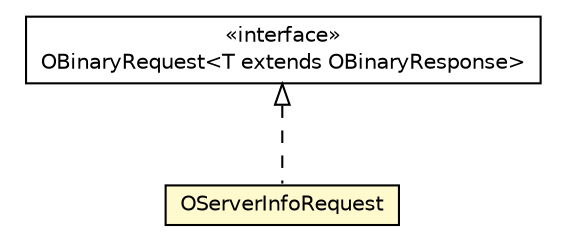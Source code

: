 #!/usr/local/bin/dot
#
# Class diagram 
# Generated by UMLGraph version R5_6-24-gf6e263 (http://www.umlgraph.org/)
#

digraph G {
	edge [fontname="Helvetica",fontsize=10,labelfontname="Helvetica",labelfontsize=10];
	node [fontname="Helvetica",fontsize=10,shape=plaintext];
	nodesep=0.25;
	ranksep=0.5;
	// com.orientechnologies.orient.client.remote.OBinaryRequest<T extends com.orientechnologies.orient.client.remote.OBinaryResponse>
	c6642672 [label=<<table title="com.orientechnologies.orient.client.remote.OBinaryRequest" border="0" cellborder="1" cellspacing="0" cellpadding="2" port="p" href="../OBinaryRequest.html">
		<tr><td><table border="0" cellspacing="0" cellpadding="1">
<tr><td align="center" balign="center"> &#171;interface&#187; </td></tr>
<tr><td align="center" balign="center"> OBinaryRequest&lt;T extends OBinaryResponse&gt; </td></tr>
		</table></td></tr>
		</table>>, URL="../OBinaryRequest.html", fontname="Helvetica", fontcolor="black", fontsize=10.0];
	// com.orientechnologies.orient.client.remote.message.OServerInfoRequest
	c6642730 [label=<<table title="com.orientechnologies.orient.client.remote.message.OServerInfoRequest" border="0" cellborder="1" cellspacing="0" cellpadding="2" port="p" bgcolor="lemonChiffon" href="./OServerInfoRequest.html">
		<tr><td><table border="0" cellspacing="0" cellpadding="1">
<tr><td align="center" balign="center"> OServerInfoRequest </td></tr>
		</table></td></tr>
		</table>>, URL="./OServerInfoRequest.html", fontname="Helvetica", fontcolor="black", fontsize=10.0];
	//com.orientechnologies.orient.client.remote.message.OServerInfoRequest implements com.orientechnologies.orient.client.remote.OBinaryRequest<T extends com.orientechnologies.orient.client.remote.OBinaryResponse>
	c6642672:p -> c6642730:p [dir=back,arrowtail=empty,style=dashed];
}

